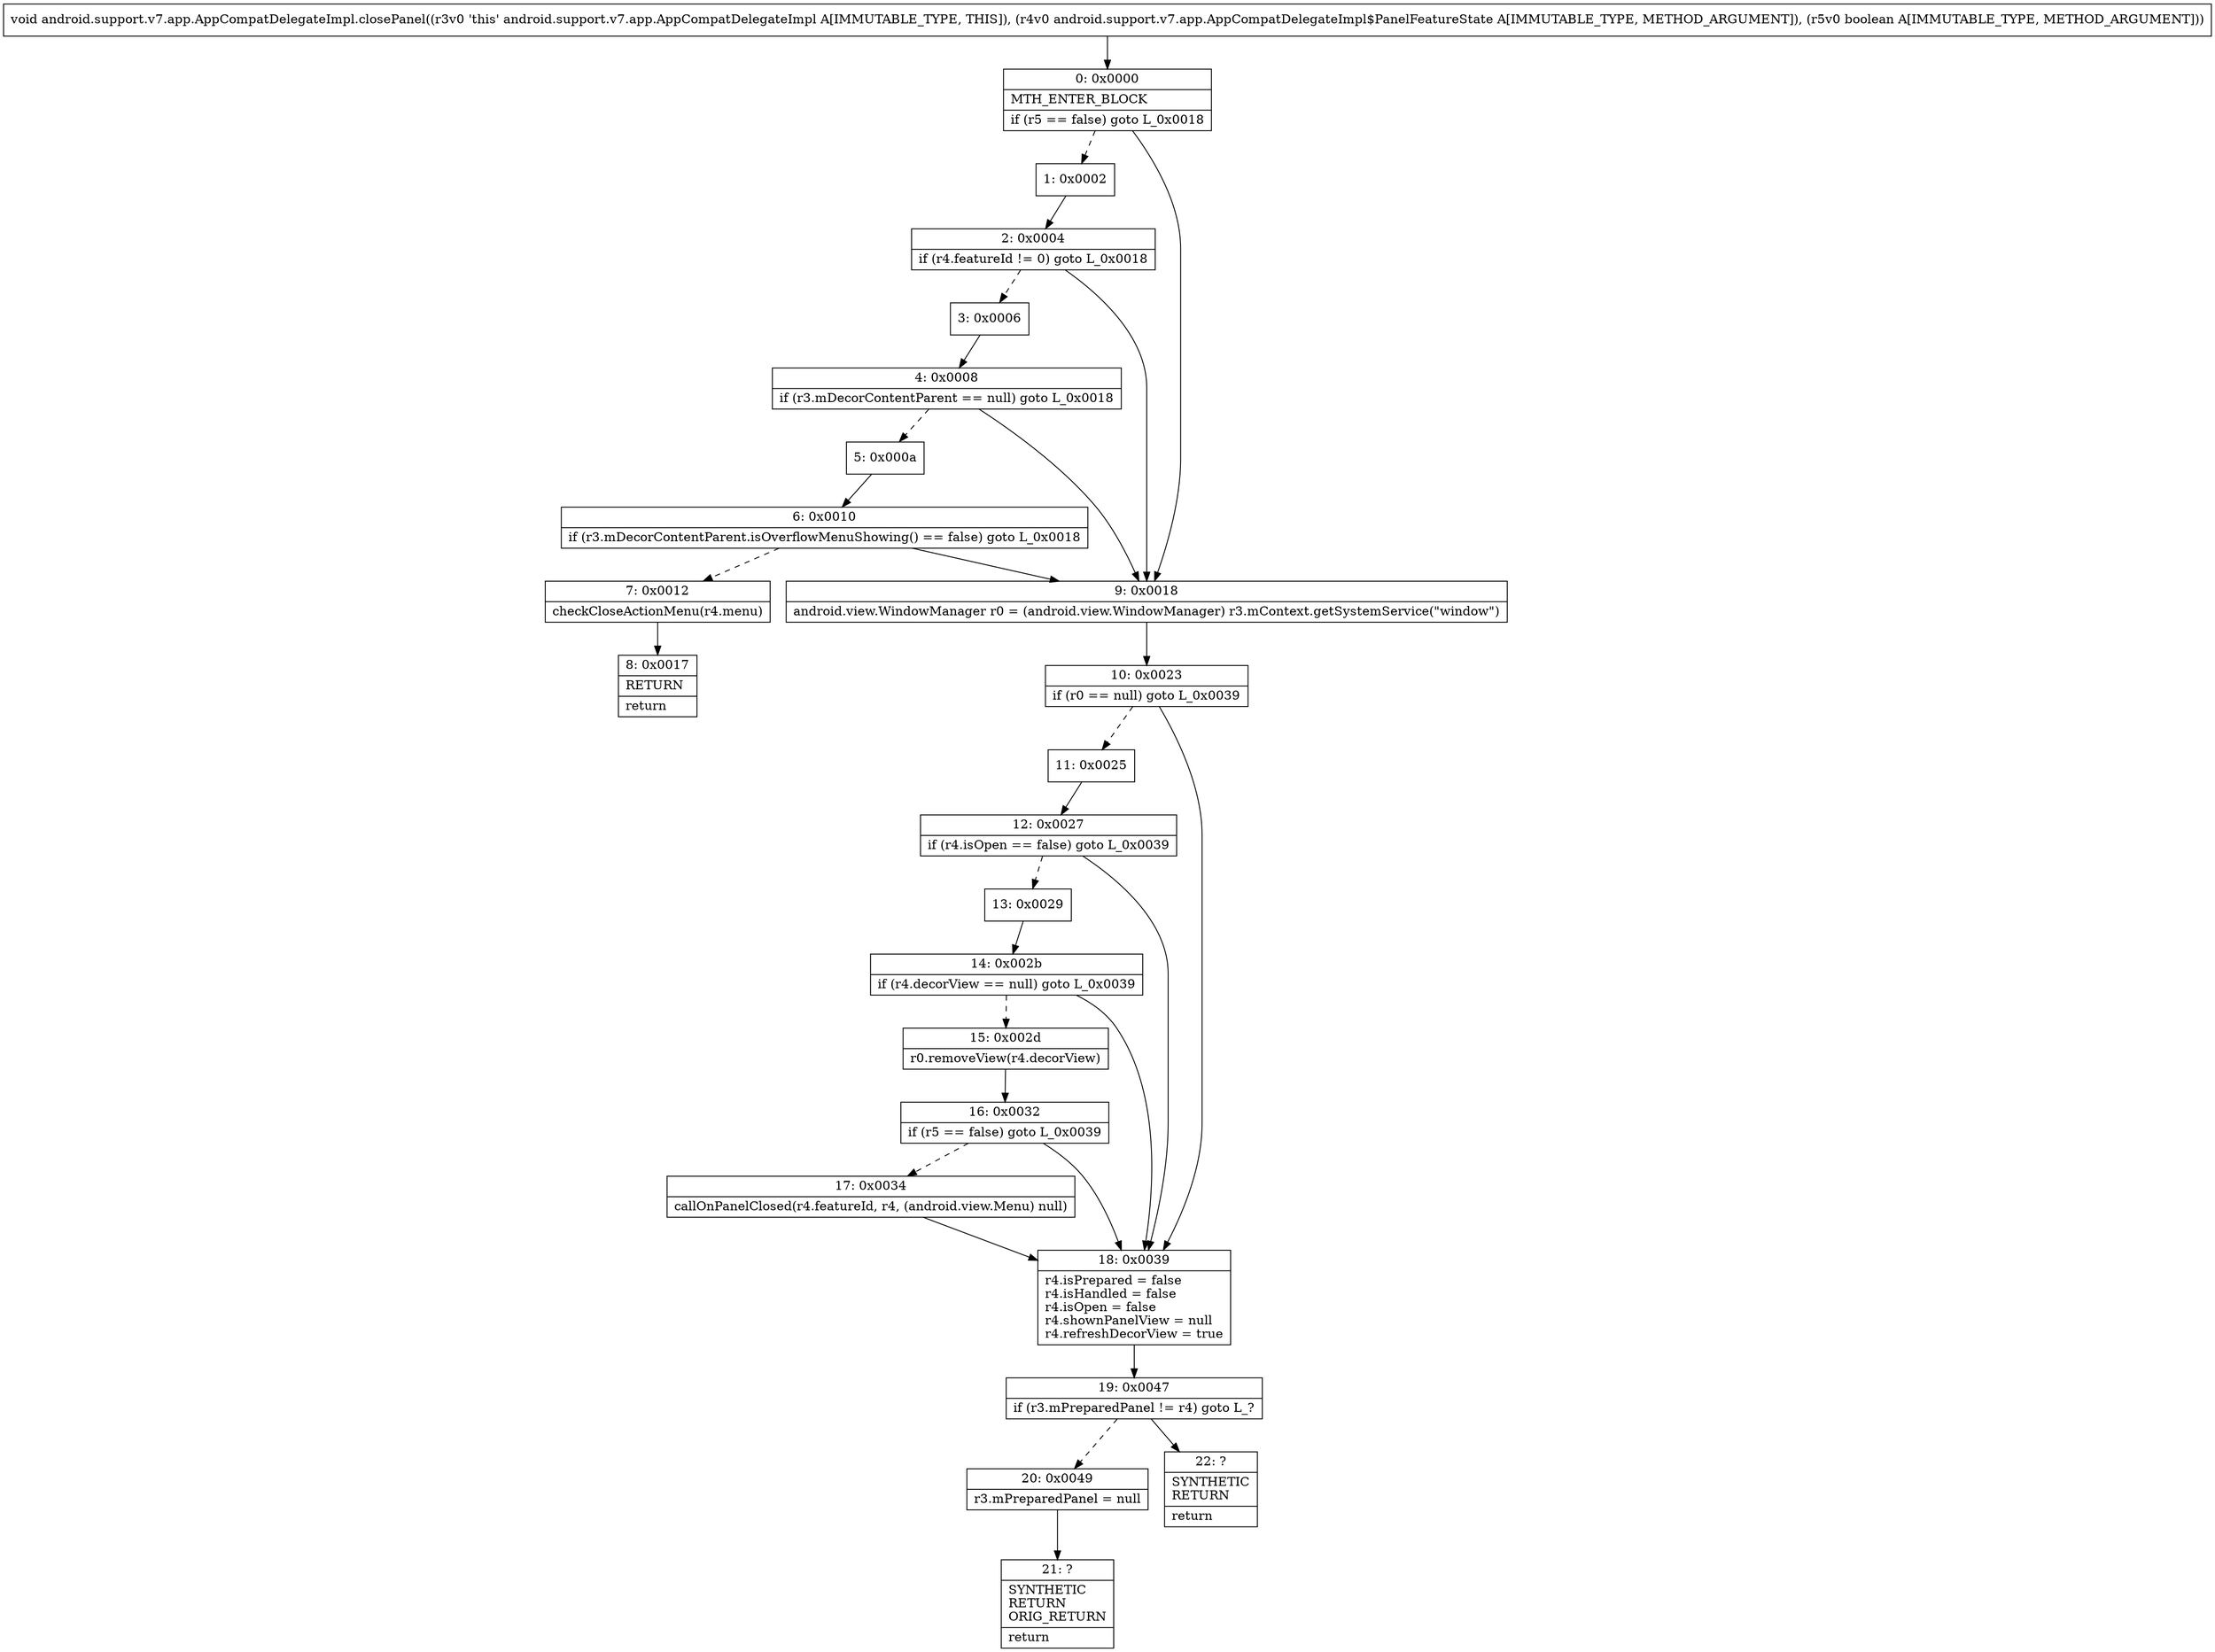 digraph "CFG forandroid.support.v7.app.AppCompatDelegateImpl.closePanel(Landroid\/support\/v7\/app\/AppCompatDelegateImpl$PanelFeatureState;Z)V" {
Node_0 [shape=record,label="{0\:\ 0x0000|MTH_ENTER_BLOCK\l|if (r5 == false) goto L_0x0018\l}"];
Node_1 [shape=record,label="{1\:\ 0x0002}"];
Node_2 [shape=record,label="{2\:\ 0x0004|if (r4.featureId != 0) goto L_0x0018\l}"];
Node_3 [shape=record,label="{3\:\ 0x0006}"];
Node_4 [shape=record,label="{4\:\ 0x0008|if (r3.mDecorContentParent == null) goto L_0x0018\l}"];
Node_5 [shape=record,label="{5\:\ 0x000a}"];
Node_6 [shape=record,label="{6\:\ 0x0010|if (r3.mDecorContentParent.isOverflowMenuShowing() == false) goto L_0x0018\l}"];
Node_7 [shape=record,label="{7\:\ 0x0012|checkCloseActionMenu(r4.menu)\l}"];
Node_8 [shape=record,label="{8\:\ 0x0017|RETURN\l|return\l}"];
Node_9 [shape=record,label="{9\:\ 0x0018|android.view.WindowManager r0 = (android.view.WindowManager) r3.mContext.getSystemService(\"window\")\l}"];
Node_10 [shape=record,label="{10\:\ 0x0023|if (r0 == null) goto L_0x0039\l}"];
Node_11 [shape=record,label="{11\:\ 0x0025}"];
Node_12 [shape=record,label="{12\:\ 0x0027|if (r4.isOpen == false) goto L_0x0039\l}"];
Node_13 [shape=record,label="{13\:\ 0x0029}"];
Node_14 [shape=record,label="{14\:\ 0x002b|if (r4.decorView == null) goto L_0x0039\l}"];
Node_15 [shape=record,label="{15\:\ 0x002d|r0.removeView(r4.decorView)\l}"];
Node_16 [shape=record,label="{16\:\ 0x0032|if (r5 == false) goto L_0x0039\l}"];
Node_17 [shape=record,label="{17\:\ 0x0034|callOnPanelClosed(r4.featureId, r4, (android.view.Menu) null)\l}"];
Node_18 [shape=record,label="{18\:\ 0x0039|r4.isPrepared = false\lr4.isHandled = false\lr4.isOpen = false\lr4.shownPanelView = null\lr4.refreshDecorView = true\l}"];
Node_19 [shape=record,label="{19\:\ 0x0047|if (r3.mPreparedPanel != r4) goto L_?\l}"];
Node_20 [shape=record,label="{20\:\ 0x0049|r3.mPreparedPanel = null\l}"];
Node_21 [shape=record,label="{21\:\ ?|SYNTHETIC\lRETURN\lORIG_RETURN\l|return\l}"];
Node_22 [shape=record,label="{22\:\ ?|SYNTHETIC\lRETURN\l|return\l}"];
MethodNode[shape=record,label="{void android.support.v7.app.AppCompatDelegateImpl.closePanel((r3v0 'this' android.support.v7.app.AppCompatDelegateImpl A[IMMUTABLE_TYPE, THIS]), (r4v0 android.support.v7.app.AppCompatDelegateImpl$PanelFeatureState A[IMMUTABLE_TYPE, METHOD_ARGUMENT]), (r5v0 boolean A[IMMUTABLE_TYPE, METHOD_ARGUMENT])) }"];
MethodNode -> Node_0;
Node_0 -> Node_1[style=dashed];
Node_0 -> Node_9;
Node_1 -> Node_2;
Node_2 -> Node_3[style=dashed];
Node_2 -> Node_9;
Node_3 -> Node_4;
Node_4 -> Node_5[style=dashed];
Node_4 -> Node_9;
Node_5 -> Node_6;
Node_6 -> Node_7[style=dashed];
Node_6 -> Node_9;
Node_7 -> Node_8;
Node_9 -> Node_10;
Node_10 -> Node_11[style=dashed];
Node_10 -> Node_18;
Node_11 -> Node_12;
Node_12 -> Node_13[style=dashed];
Node_12 -> Node_18;
Node_13 -> Node_14;
Node_14 -> Node_15[style=dashed];
Node_14 -> Node_18;
Node_15 -> Node_16;
Node_16 -> Node_17[style=dashed];
Node_16 -> Node_18;
Node_17 -> Node_18;
Node_18 -> Node_19;
Node_19 -> Node_20[style=dashed];
Node_19 -> Node_22;
Node_20 -> Node_21;
}

